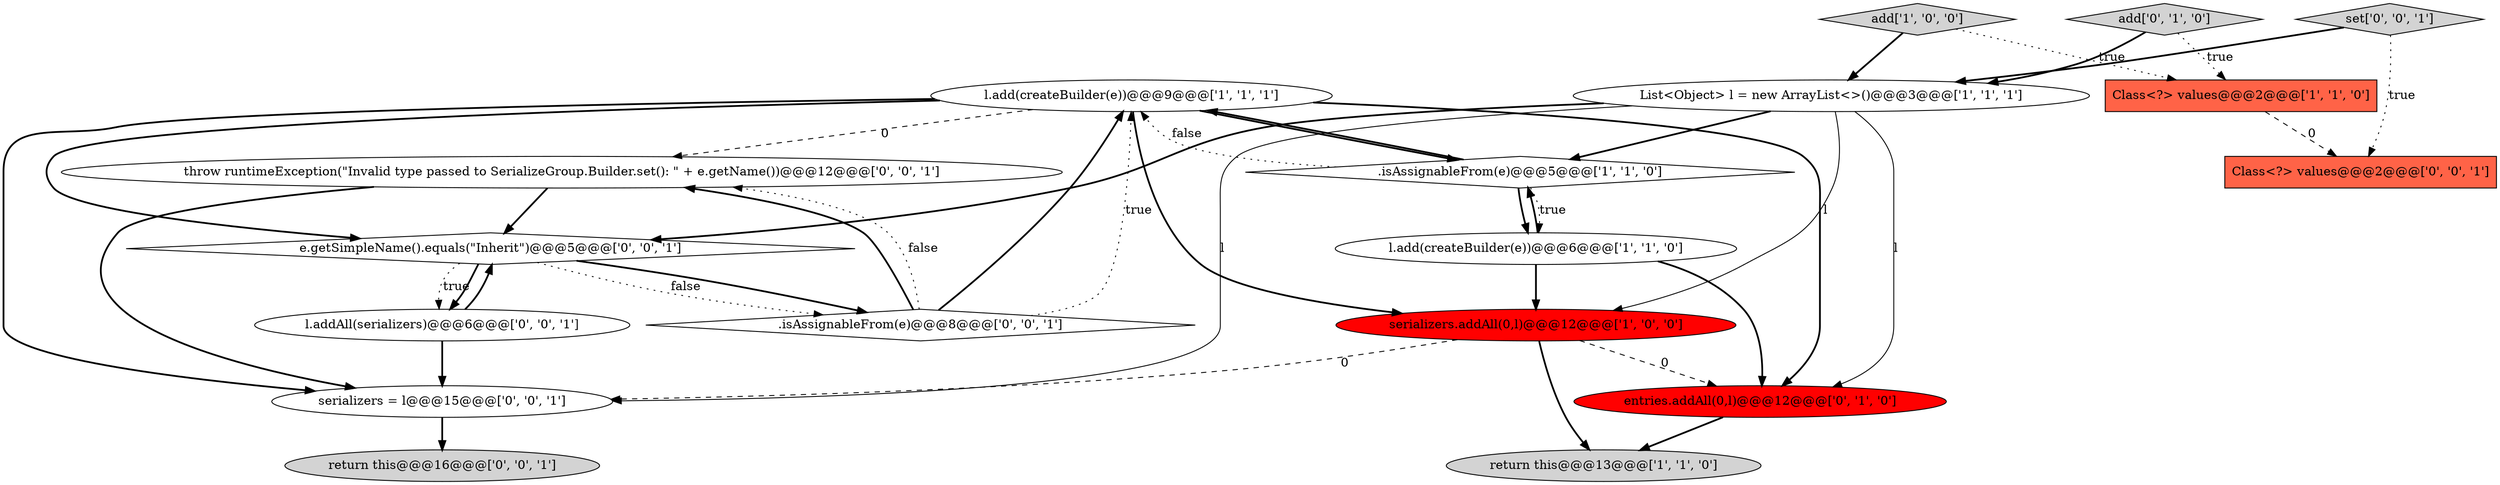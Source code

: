 digraph {
7 [style = filled, label = "serializers.addAll(0,l)@@@12@@@['1', '0', '0']", fillcolor = red, shape = ellipse image = "AAA1AAABBB1BBB"];
4 [style = filled, label = ".isAssignableFrom(e)@@@5@@@['1', '1', '0']", fillcolor = white, shape = diamond image = "AAA0AAABBB1BBB"];
6 [style = filled, label = "l.add(createBuilder(e))@@@9@@@['1', '1', '1']", fillcolor = white, shape = ellipse image = "AAA0AAABBB1BBB"];
0 [style = filled, label = "return this@@@13@@@['1', '1', '0']", fillcolor = lightgray, shape = ellipse image = "AAA0AAABBB1BBB"];
15 [style = filled, label = "return this@@@16@@@['0', '0', '1']", fillcolor = lightgray, shape = ellipse image = "AAA0AAABBB3BBB"];
2 [style = filled, label = "add['1', '0', '0']", fillcolor = lightgray, shape = diamond image = "AAA0AAABBB1BBB"];
10 [style = filled, label = ".isAssignableFrom(e)@@@8@@@['0', '0', '1']", fillcolor = white, shape = diamond image = "AAA0AAABBB3BBB"];
5 [style = filled, label = "List<Object> l = new ArrayList<>()@@@3@@@['1', '1', '1']", fillcolor = white, shape = ellipse image = "AAA0AAABBB1BBB"];
17 [style = filled, label = "throw runtimeException(\"Invalid type passed to SerializeGroup.Builder.set(): \" + e.getName())@@@12@@@['0', '0', '1']", fillcolor = white, shape = ellipse image = "AAA0AAABBB3BBB"];
9 [style = filled, label = "entries.addAll(0,l)@@@12@@@['0', '1', '0']", fillcolor = red, shape = ellipse image = "AAA1AAABBB2BBB"];
14 [style = filled, label = "Class<?> values@@@2@@@['0', '0', '1']", fillcolor = tomato, shape = box image = "AAA0AAABBB3BBB"];
8 [style = filled, label = "add['0', '1', '0']", fillcolor = lightgray, shape = diamond image = "AAA0AAABBB2BBB"];
1 [style = filled, label = "l.add(createBuilder(e))@@@6@@@['1', '1', '0']", fillcolor = white, shape = ellipse image = "AAA0AAABBB1BBB"];
16 [style = filled, label = "l.addAll(serializers)@@@6@@@['0', '0', '1']", fillcolor = white, shape = ellipse image = "AAA0AAABBB3BBB"];
11 [style = filled, label = "set['0', '0', '1']", fillcolor = lightgray, shape = diamond image = "AAA0AAABBB3BBB"];
13 [style = filled, label = "e.getSimpleName().equals(\"Inherit\")@@@5@@@['0', '0', '1']", fillcolor = white, shape = diamond image = "AAA0AAABBB3BBB"];
12 [style = filled, label = "serializers = l@@@15@@@['0', '0', '1']", fillcolor = white, shape = ellipse image = "AAA0AAABBB3BBB"];
3 [style = filled, label = "Class<?> values@@@2@@@['1', '1', '0']", fillcolor = tomato, shape = box image = "AAA0AAABBB1BBB"];
2->3 [style = dotted, label="true"];
13->10 [style = bold, label=""];
13->16 [style = dotted, label="true"];
1->4 [style = bold, label=""];
16->13 [style = bold, label=""];
10->6 [style = dotted, label="true"];
9->0 [style = bold, label=""];
4->1 [style = dotted, label="true"];
4->6 [style = bold, label=""];
12->15 [style = bold, label=""];
11->14 [style = dotted, label="true"];
7->0 [style = bold, label=""];
10->17 [style = bold, label=""];
6->17 [style = dashed, label="0"];
1->7 [style = bold, label=""];
10->6 [style = bold, label=""];
13->16 [style = bold, label=""];
4->6 [style = dotted, label="false"];
5->12 [style = solid, label="l"];
1->9 [style = bold, label=""];
8->3 [style = dotted, label="true"];
6->4 [style = bold, label=""];
11->5 [style = bold, label=""];
17->12 [style = bold, label=""];
8->5 [style = bold, label=""];
5->7 [style = solid, label="l"];
7->9 [style = dashed, label="0"];
5->13 [style = bold, label=""];
6->13 [style = bold, label=""];
5->4 [style = bold, label=""];
10->17 [style = dotted, label="false"];
7->12 [style = dashed, label="0"];
4->1 [style = bold, label=""];
17->13 [style = bold, label=""];
13->10 [style = dotted, label="false"];
6->9 [style = bold, label=""];
6->7 [style = bold, label=""];
3->14 [style = dashed, label="0"];
16->12 [style = bold, label=""];
5->9 [style = solid, label="l"];
2->5 [style = bold, label=""];
6->12 [style = bold, label=""];
}
